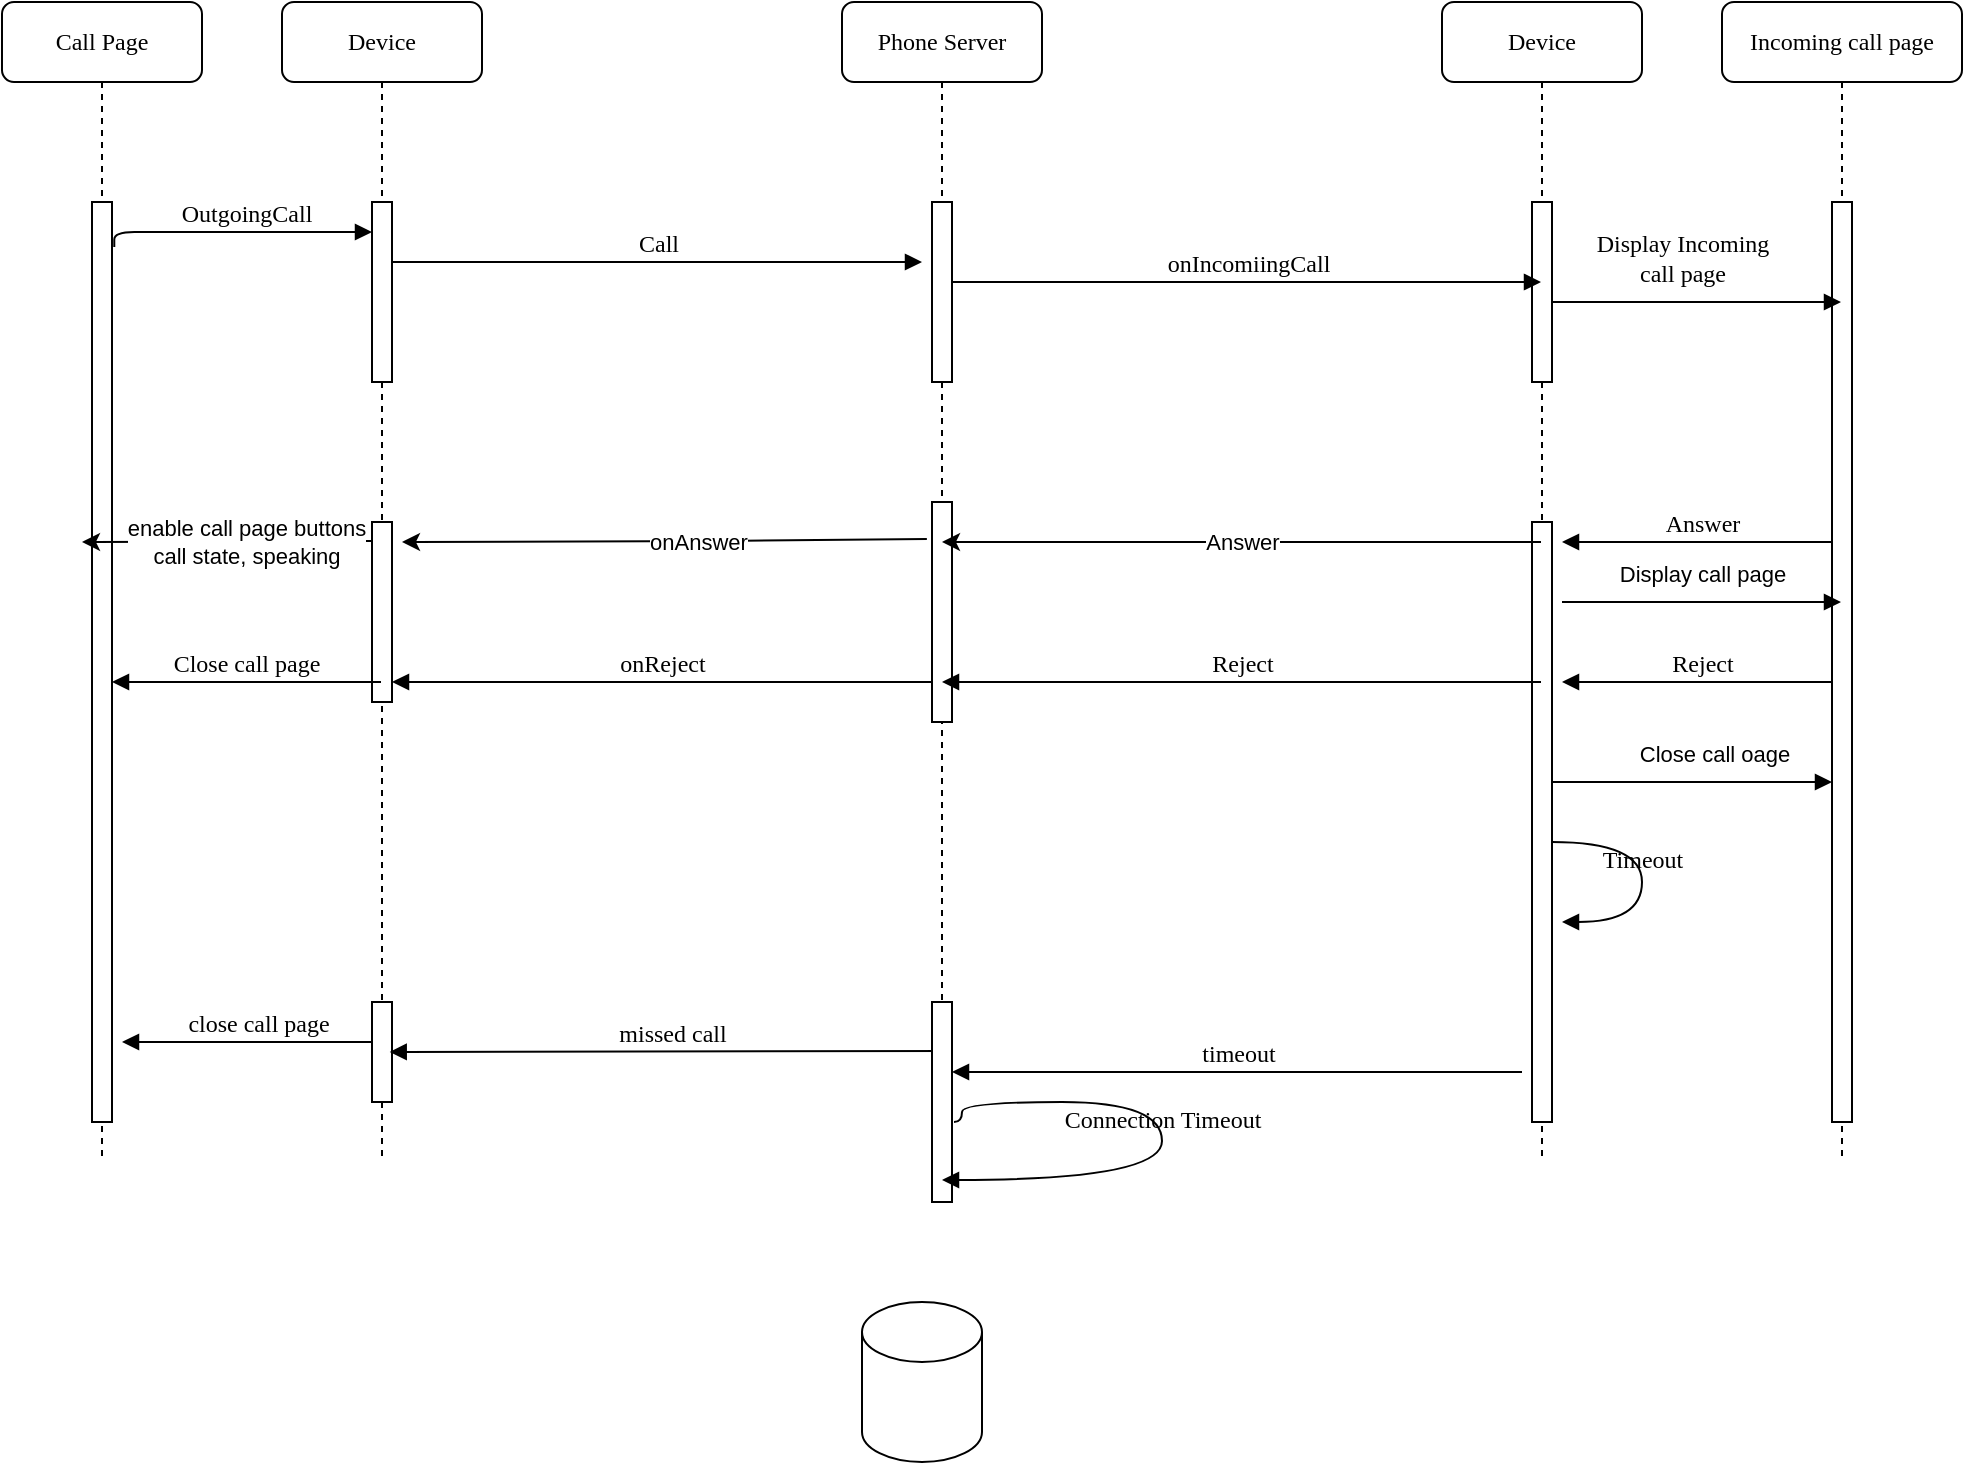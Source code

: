 <mxfile version="20.5.3" type="device"><diagram name="Page-1" id="13e1069c-82ec-6db2-03f1-153e76fe0fe0"><mxGraphModel dx="1021" dy="698" grid="1" gridSize="10" guides="1" tooltips="1" connect="1" arrows="1" fold="1" page="1" pageScale="1" pageWidth="1100" pageHeight="850" background="none" math="0" shadow="0"><root><mxCell id="0"/><mxCell id="1" parent="0"/><mxCell id="7baba1c4bc27f4b0-2" value="Device" style="shape=umlLifeline;perimeter=lifelinePerimeter;whiteSpace=wrap;html=1;container=1;collapsible=0;recursiveResize=0;outlineConnect=0;rounded=1;shadow=0;comic=0;labelBackgroundColor=none;strokeWidth=1;fontFamily=Verdana;fontSize=12;align=center;" parent="1" vertex="1"><mxGeometry x="240" y="80" width="100" height="580" as="geometry"/></mxCell><mxCell id="7baba1c4bc27f4b0-10" value="" style="html=1;points=[];perimeter=orthogonalPerimeter;rounded=0;shadow=0;comic=0;labelBackgroundColor=none;strokeWidth=1;fontFamily=Verdana;fontSize=12;align=center;" parent="7baba1c4bc27f4b0-2" vertex="1"><mxGeometry x="45" y="100" width="10" height="90" as="geometry"/></mxCell><mxCell id="cJ6CGed8uUO2Dxcb_wuW-14" value="close call page&lt;br&gt;" style="html=1;verticalAlign=bottom;endArrow=block;labelBackgroundColor=none;fontFamily=Verdana;fontSize=12;edgeStyle=elbowEdgeStyle;elbow=vertical;" parent="7baba1c4bc27f4b0-2" edge="1"><mxGeometry relative="1" as="geometry"><mxPoint x="55" y="520" as="sourcePoint"/><mxPoint x="-80" y="520" as="targetPoint"/><Array as="points"><mxPoint x="-70" y="520"/></Array></mxGeometry></mxCell><mxCell id="cJ6CGed8uUO2Dxcb_wuW-18" value="" style="html=1;points=[];perimeter=orthogonalPerimeter;rounded=0;shadow=0;comic=0;labelBackgroundColor=none;strokeWidth=1;fontFamily=Verdana;fontSize=12;align=center;" parent="7baba1c4bc27f4b0-2" vertex="1"><mxGeometry x="45" y="260" width="10" height="90" as="geometry"/></mxCell><mxCell id="cJ6CGed8uUO2Dxcb_wuW-20" value="" style="html=1;points=[];perimeter=orthogonalPerimeter;rounded=0;shadow=0;comic=0;labelBackgroundColor=none;strokeWidth=1;fontFamily=Verdana;fontSize=12;align=center;" parent="7baba1c4bc27f4b0-2" vertex="1"><mxGeometry x="45" y="500" width="10" height="50" as="geometry"/></mxCell><mxCell id="cJ6CGed8uUO2Dxcb_wuW-13" value="missed call" style="html=1;verticalAlign=bottom;endArrow=block;labelBackgroundColor=none;fontFamily=Verdana;fontSize=12;edgeStyle=elbowEdgeStyle;elbow=vertical;entryX=0.886;entryY=0.511;entryDx=0;entryDy=0;entryPerimeter=0;" parent="7baba1c4bc27f4b0-2" target="cJ6CGed8uUO2Dxcb_wuW-20" edge="1"><mxGeometry relative="1" as="geometry"><mxPoint x="335" y="524.5" as="sourcePoint"/><mxPoint x="45" y="524.5" as="targetPoint"/></mxGeometry></mxCell><mxCell id="7baba1c4bc27f4b0-3" value="Phone Server" style="shape=umlLifeline;perimeter=lifelinePerimeter;whiteSpace=wrap;html=1;container=1;collapsible=0;recursiveResize=0;outlineConnect=0;rounded=1;shadow=0;comic=0;labelBackgroundColor=none;strokeWidth=1;fontFamily=Verdana;fontSize=12;align=center;" parent="1" vertex="1"><mxGeometry x="520" y="80" width="100" height="570" as="geometry"/></mxCell><mxCell id="7baba1c4bc27f4b0-13" value="" style="html=1;points=[];perimeter=orthogonalPerimeter;rounded=0;shadow=0;comic=0;labelBackgroundColor=none;strokeWidth=1;fontFamily=Verdana;fontSize=12;align=center;" parent="7baba1c4bc27f4b0-3" vertex="1"><mxGeometry x="45" y="100" width="10" height="90" as="geometry"/></mxCell><mxCell id="7baba1c4bc27f4b0-34" value="" style="html=1;points=[];perimeter=orthogonalPerimeter;rounded=0;shadow=0;comic=0;labelBackgroundColor=none;strokeWidth=1;fontFamily=Verdana;fontSize=12;align=center;" parent="7baba1c4bc27f4b0-3" vertex="1"><mxGeometry x="45" y="500" width="10" height="100" as="geometry"/></mxCell><mxCell id="7baba1c4bc27f4b0-36" value="Connection Timeout" style="html=1;verticalAlign=bottom;endArrow=block;labelBackgroundColor=none;fontFamily=Verdana;fontSize=12;elbow=vertical;edgeStyle=orthogonalEdgeStyle;curved=1;" parent="7baba1c4bc27f4b0-3" edge="1"><mxGeometry relative="1" as="geometry"><mxPoint x="56" y="560" as="sourcePoint"/><mxPoint x="50" y="589" as="targetPoint"/><Array as="points"><mxPoint x="56" y="560"/><mxPoint x="60" y="560"/><mxPoint x="60" y="550"/><mxPoint x="160" y="550"/><mxPoint x="160" y="589"/></Array></mxGeometry></mxCell><mxCell id="cJ6CGed8uUO2Dxcb_wuW-17" value="" style="html=1;points=[];perimeter=orthogonalPerimeter;rounded=0;shadow=0;comic=0;labelBackgroundColor=none;strokeWidth=1;fontFamily=Verdana;fontSize=12;align=center;" parent="7baba1c4bc27f4b0-3" vertex="1"><mxGeometry x="45" y="250" width="10" height="110" as="geometry"/></mxCell><mxCell id="cJ6CGed8uUO2Dxcb_wuW-11" value="onReject&lt;br&gt;" style="html=1;verticalAlign=bottom;endArrow=block;labelBackgroundColor=none;fontFamily=Verdana;fontSize=12;edgeStyle=elbowEdgeStyle;elbow=vertical;" parent="7baba1c4bc27f4b0-3" edge="1"><mxGeometry relative="1" as="geometry"><mxPoint x="45" y="340" as="sourcePoint"/><mxPoint x="-225" y="340" as="targetPoint"/></mxGeometry></mxCell><mxCell id="7baba1c4bc27f4b0-6" value="Device" style="shape=umlLifeline;perimeter=lifelinePerimeter;whiteSpace=wrap;html=1;container=1;collapsible=0;recursiveResize=0;outlineConnect=0;rounded=1;shadow=0;comic=0;labelBackgroundColor=none;strokeWidth=1;fontFamily=Verdana;fontSize=12;align=center;" parent="1" vertex="1"><mxGeometry x="820" y="80" width="100" height="580" as="geometry"/></mxCell><mxCell id="7baba1c4bc27f4b0-16" value="" style="html=1;points=[];perimeter=orthogonalPerimeter;rounded=0;shadow=0;comic=0;labelBackgroundColor=none;strokeWidth=1;fontFamily=Verdana;fontSize=12;align=center;" parent="7baba1c4bc27f4b0-6" vertex="1"><mxGeometry x="45" y="100" width="10" height="90" as="geometry"/></mxCell><mxCell id="Uqc0bwWuUHPe-SrU2lPR-4" value="Answer" style="html=1;verticalAlign=bottom;endArrow=block;labelBackgroundColor=none;fontFamily=Verdana;fontSize=12;edgeStyle=elbowEdgeStyle;elbow=vertical;" parent="7baba1c4bc27f4b0-6" source="7baba1c4bc27f4b0-7" edge="1"><mxGeometry relative="1" as="geometry"><mxPoint x="190" y="260" as="sourcePoint"/><mxPoint x="60" y="270" as="targetPoint"/><Array as="points"><mxPoint x="120" y="270"/></Array></mxGeometry></mxCell><mxCell id="Uqc0bwWuUHPe-SrU2lPR-10" value="" style="html=1;points=[];perimeter=orthogonalPerimeter;rounded=0;shadow=0;comic=0;labelBackgroundColor=none;strokeWidth=1;fontFamily=Verdana;fontSize=12;align=center;" parent="7baba1c4bc27f4b0-6" vertex="1"><mxGeometry x="45" y="260" width="10" height="300" as="geometry"/></mxCell><mxCell id="Uqc0bwWuUHPe-SrU2lPR-6" value="Reject" style="html=1;verticalAlign=bottom;endArrow=block;labelBackgroundColor=none;fontFamily=Verdana;fontSize=12;edgeStyle=elbowEdgeStyle;elbow=vertical;" parent="7baba1c4bc27f4b0-6" source="7baba1c4bc27f4b0-7" edge="1"><mxGeometry relative="1" as="geometry"><mxPoint x="190" y="340" as="sourcePoint"/><mxPoint x="60" y="340" as="targetPoint"/><Array as="points"><mxPoint x="60" y="340"/></Array></mxGeometry></mxCell><mxCell id="7baba1c4bc27f4b0-7" value="Incoming call page" style="shape=umlLifeline;perimeter=lifelinePerimeter;whiteSpace=wrap;html=1;container=1;collapsible=0;recursiveResize=0;outlineConnect=0;rounded=1;shadow=0;comic=0;labelBackgroundColor=none;strokeWidth=1;fontFamily=Verdana;fontSize=12;align=center;" parent="1" vertex="1"><mxGeometry x="960" y="80" width="120" height="580" as="geometry"/></mxCell><mxCell id="cJ6CGed8uUO2Dxcb_wuW-19" value="" style="html=1;points=[];perimeter=orthogonalPerimeter;rounded=0;shadow=0;comic=0;labelBackgroundColor=none;strokeWidth=1;fontFamily=Verdana;fontSize=12;align=center;" parent="7baba1c4bc27f4b0-7" vertex="1"><mxGeometry x="55" y="100" width="10" height="460" as="geometry"/></mxCell><mxCell id="cJ6CGed8uUO2Dxcb_wuW-23" value="&lt;span style=&quot;font-family: Helvetica; font-size: 11px; background-color: rgb(255, 255, 255);&quot;&gt;Close call oage&lt;br&gt;&lt;br&gt;&lt;/span&gt;" style="html=1;verticalAlign=bottom;endArrow=block;labelBackgroundColor=none;fontFamily=Verdana;fontSize=12;edgeStyle=elbowEdgeStyle;elbow=vertical;" parent="7baba1c4bc27f4b0-7" edge="1"><mxGeometry x="0.147" y="-10" relative="1" as="geometry"><mxPoint x="-84.5" y="390" as="sourcePoint"/><mxPoint x="55" y="390" as="targetPoint"/><Array as="points"><mxPoint x="-4.5" y="390"/></Array><mxPoint as="offset"/></mxGeometry></mxCell><mxCell id="7baba1c4bc27f4b0-8" value="Call Page" style="shape=umlLifeline;perimeter=lifelinePerimeter;whiteSpace=wrap;html=1;container=1;collapsible=0;recursiveResize=0;outlineConnect=0;rounded=1;shadow=0;comic=0;labelBackgroundColor=none;strokeWidth=1;fontFamily=Verdana;fontSize=12;align=center;" parent="1" vertex="1"><mxGeometry x="100" y="80" width="100" height="580" as="geometry"/></mxCell><mxCell id="7baba1c4bc27f4b0-9" value="" style="html=1;points=[];perimeter=orthogonalPerimeter;rounded=0;shadow=0;comic=0;labelBackgroundColor=none;strokeWidth=1;fontFamily=Verdana;fontSize=12;align=center;" parent="7baba1c4bc27f4b0-8" vertex="1"><mxGeometry x="45" y="100" width="10" height="460" as="geometry"/></mxCell><mxCell id="cJ6CGed8uUO2Dxcb_wuW-8" value="enable call page buttons&lt;br&gt;call state, speaking" style="endArrow=classic;html=1;rounded=0;" parent="7baba1c4bc27f4b0-8" edge="1"><mxGeometry x="-0.133" width="50" height="50" relative="1" as="geometry"><mxPoint x="185" y="269.5" as="sourcePoint"/><mxPoint x="40" y="270" as="targetPoint"/><Array as="points"/><mxPoint as="offset"/></mxGeometry></mxCell><mxCell id="7baba1c4bc27f4b0-17" value="onIncomiingCall" style="html=1;verticalAlign=bottom;endArrow=block;labelBackgroundColor=none;fontFamily=Verdana;fontSize=12;edgeStyle=elbowEdgeStyle;elbow=vertical;" parent="1" source="7baba1c4bc27f4b0-13" target="7baba1c4bc27f4b0-6" edge="1"><mxGeometry relative="1" as="geometry"><mxPoint x="510" y="220" as="sourcePoint"/><Array as="points"><mxPoint x="580" y="220"/></Array></mxGeometry></mxCell><mxCell id="7baba1c4bc27f4b0-14" value="Call" style="html=1;verticalAlign=bottom;endArrow=block;labelBackgroundColor=none;fontFamily=Verdana;fontSize=12;edgeStyle=elbowEdgeStyle;elbow=vertical;" parent="1" source="7baba1c4bc27f4b0-10" edge="1"><mxGeometry relative="1" as="geometry"><mxPoint x="370" y="200" as="sourcePoint"/><mxPoint x="560" y="210" as="targetPoint"/><Array as="points"><mxPoint x="460" y="210"/><mxPoint x="460" y="200"/></Array></mxGeometry></mxCell><mxCell id="Uqc0bwWuUHPe-SrU2lPR-3" value="Display Incoming &lt;br&gt;call page" style="html=1;verticalAlign=bottom;endArrow=block;labelBackgroundColor=none;fontFamily=Verdana;fontSize=12;edgeStyle=elbowEdgeStyle;elbow=vertical;" parent="1" source="7baba1c4bc27f4b0-16" target="7baba1c4bc27f4b0-7" edge="1"><mxGeometry x="-0.1" y="5" relative="1" as="geometry"><mxPoint x="890" y="240" as="sourcePoint"/><mxPoint x="1150" y="249.5" as="targetPoint"/><Array as="points"><mxPoint x="890" y="230"/><mxPoint x="930" y="250"/><mxPoint x="950" y="250"/></Array><mxPoint as="offset"/></mxGeometry></mxCell><mxCell id="Uqc0bwWuUHPe-SrU2lPR-5" value="" style="shape=cylinder3;whiteSpace=wrap;html=1;boundedLbl=1;backgroundOutline=1;size=15;" parent="1" vertex="1"><mxGeometry x="530" y="730" width="60" height="80" as="geometry"/></mxCell><mxCell id="cJ6CGed8uUO2Dxcb_wuW-6" value="Answer&lt;br&gt;" style="endArrow=classic;html=1;rounded=0;" parent="1" source="7baba1c4bc27f4b0-6" target="7baba1c4bc27f4b0-3" edge="1"><mxGeometry width="50" height="50" relative="1" as="geometry"><mxPoint x="700" y="380" as="sourcePoint"/><mxPoint x="750" y="330" as="targetPoint"/><Array as="points"><mxPoint x="750" y="350"/></Array></mxGeometry></mxCell><mxCell id="cJ6CGed8uUO2Dxcb_wuW-7" value="onAnswer&lt;br&gt;" style="endArrow=classic;html=1;rounded=0;exitX=-0.257;exitY=0.168;exitDx=0;exitDy=0;exitPerimeter=0;" parent="1" source="cJ6CGed8uUO2Dxcb_wuW-17" edge="1"><mxGeometry x="-0.133" width="50" height="50" relative="1" as="geometry"><mxPoint x="580" y="349.5" as="sourcePoint"/><mxPoint x="300" y="350" as="targetPoint"/><Array as="points"><mxPoint x="460.5" y="349.5"/></Array><mxPoint as="offset"/></mxGeometry></mxCell><mxCell id="cJ6CGed8uUO2Dxcb_wuW-9" value="Reject" style="html=1;verticalAlign=bottom;endArrow=block;labelBackgroundColor=none;fontFamily=Verdana;fontSize=12;edgeStyle=elbowEdgeStyle;elbow=vertical;" parent="1" target="7baba1c4bc27f4b0-3" edge="1"><mxGeometry relative="1" as="geometry"><mxPoint x="869.5" y="420" as="sourcePoint"/><mxPoint x="720" y="420" as="targetPoint"/></mxGeometry></mxCell><mxCell id="cJ6CGed8uUO2Dxcb_wuW-12" value="Close call page&lt;br&gt;" style="html=1;verticalAlign=bottom;endArrow=block;labelBackgroundColor=none;fontFamily=Verdana;fontSize=12;edgeStyle=elbowEdgeStyle;elbow=vertical;" parent="1" source="7baba1c4bc27f4b0-2" target="7baba1c4bc27f4b0-9" edge="1"><mxGeometry relative="1" as="geometry"><mxPoint x="430" y="425" as="sourcePoint"/><mxPoint x="140" y="425" as="targetPoint"/><Array as="points"><mxPoint x="210" y="420"/></Array></mxGeometry></mxCell><mxCell id="cJ6CGed8uUO2Dxcb_wuW-15" value="timeout&lt;br&gt;" style="html=1;verticalAlign=bottom;endArrow=block;labelBackgroundColor=none;fontFamily=Verdana;fontSize=12;edgeStyle=elbowEdgeStyle;elbow=vertical;entryX=1;entryY=0.35;entryDx=0;entryDy=0;entryPerimeter=0;" parent="1" target="7baba1c4bc27f4b0-34" edge="1"><mxGeometry relative="1" as="geometry"><mxPoint x="860" y="615" as="sourcePoint"/><mxPoint x="570" y="480" as="targetPoint"/></mxGeometry></mxCell><mxCell id="cJ6CGed8uUO2Dxcb_wuW-22" value="&lt;span style=&quot;font-family: Helvetica; font-size: 11px; background-color: rgb(255, 255, 255);&quot;&gt;Display call page&lt;br&gt;&lt;br&gt;&lt;/span&gt;" style="html=1;verticalAlign=bottom;endArrow=block;labelBackgroundColor=none;fontFamily=Verdana;fontSize=12;edgeStyle=elbowEdgeStyle;elbow=vertical;" parent="1" target="7baba1c4bc27f4b0-7" edge="1"><mxGeometry x="0.004" y="-10" relative="1" as="geometry"><mxPoint x="880" y="380" as="sourcePoint"/><mxPoint x="890" y="360" as="targetPoint"/><Array as="points"><mxPoint x="960" y="380"/></Array><mxPoint as="offset"/></mxGeometry></mxCell><mxCell id="7baba1c4bc27f4b0-39" value="Timeout" style="html=1;verticalAlign=bottom;endArrow=block;labelBackgroundColor=none;fontFamily=Verdana;fontSize=12;elbow=vertical;edgeStyle=orthogonalEdgeStyle;curved=1;" parent="1" source="Uqc0bwWuUHPe-SrU2lPR-10" edge="1"><mxGeometry relative="1" as="geometry"><mxPoint x="865.313" y="500" as="sourcePoint"/><mxPoint x="880" y="540" as="targetPoint"/><Array as="points"><mxPoint x="920" y="500"/><mxPoint x="920" y="540"/></Array></mxGeometry></mxCell><mxCell id="7baba1c4bc27f4b0-11" value="OutgoingCall" style="html=1;verticalAlign=bottom;endArrow=block;labelBackgroundColor=none;fontFamily=Verdana;fontSize=12;edgeStyle=elbowEdgeStyle;elbow=vertical;exitX=1.114;exitY=0.049;exitDx=0;exitDy=0;exitPerimeter=0;" parent="1" source="7baba1c4bc27f4b0-9" target="7baba1c4bc27f4b0-10" edge="1"><mxGeometry x="0.071" relative="1" as="geometry"><mxPoint x="155" y="195" as="sourcePoint"/><mxPoint x="285" y="190" as="targetPoint"/><Array as="points"><mxPoint x="160" y="195"/></Array><mxPoint as="offset"/></mxGeometry></mxCell></root></mxGraphModel></diagram></mxfile>